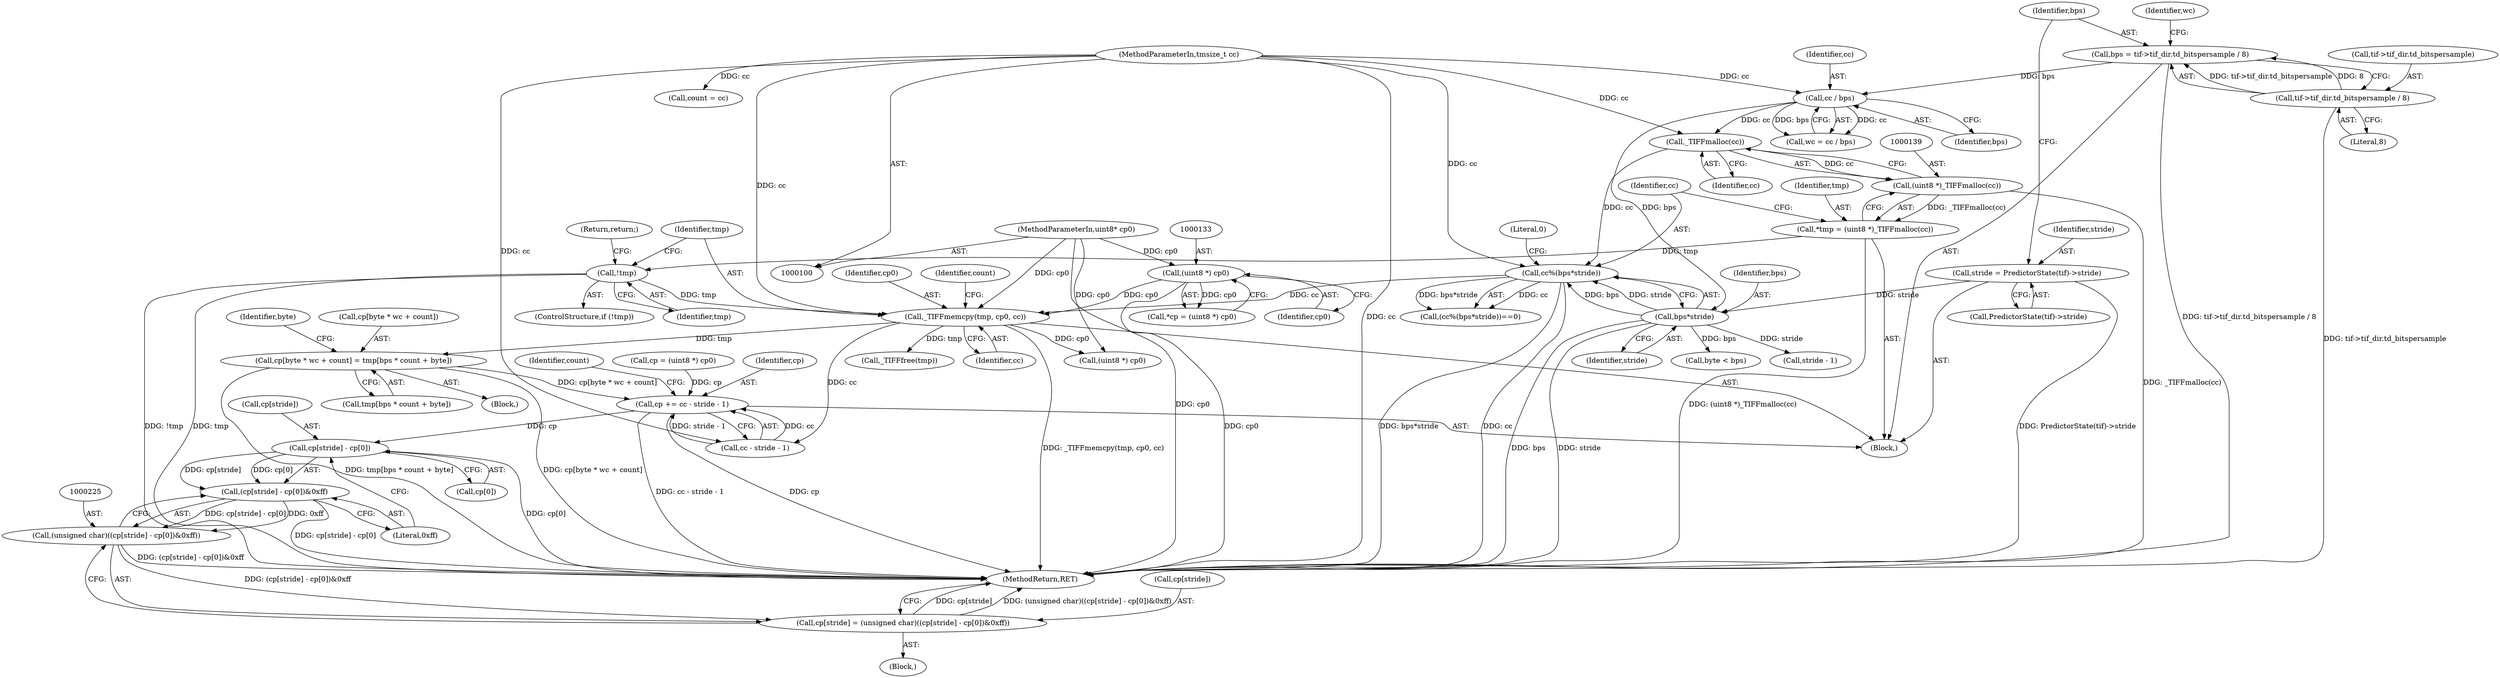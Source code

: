 digraph "1_libtiff_3ca657a8793dd011bf869695d72ad31c779c3cc1_4@array" {
"1000179" [label="(Call,cp[byte * wc + count] = tmp[bps * count + byte])"];
"1000154" [label="(Call,_TIFFmemcpy(tmp, cp0, cc))"];
"1000151" [label="(Call,!tmp)"];
"1000136" [label="(Call,*tmp = (uint8 *)_TIFFmalloc(cc))"];
"1000138" [label="(Call,(uint8 *)_TIFFmalloc(cc))"];
"1000140" [label="(Call,_TIFFmalloc(cc))"];
"1000125" [label="(Call,cc / bps)"];
"1000103" [label="(MethodParameterIn,tmsize_t cc)"];
"1000113" [label="(Call,bps = tif->tif_dir.td_bitspersample / 8)"];
"1000115" [label="(Call,tif->tif_dir.td_bitspersample / 8)"];
"1000132" [label="(Call,(uint8 *) cp0)"];
"1000102" [label="(MethodParameterIn,uint8* cp0)"];
"1000144" [label="(Call,cc%(bps*stride))"];
"1000146" [label="(Call,bps*stride)"];
"1000106" [label="(Call,stride = PredictorState(tif)->stride)"];
"1000201" [label="(Call,cp += cc - stride - 1)"];
"1000227" [label="(Call,cp[stride] - cp[0])"];
"1000226" [label="(Call,(cp[stride] - cp[0])&0xff)"];
"1000224" [label="(Call,(unsigned char)((cp[stride] - cp[0])&0xff))"];
"1000220" [label="(Call,cp[stride] = (unsigned char)((cp[stride] - cp[0])&0xff))"];
"1000187" [label="(Call,tmp[bps * count + byte])"];
"1000123" [label="(Call,wc = cc / bps)"];
"1000113" [label="(Call,bps = tif->tif_dir.td_bitspersample / 8)"];
"1000146" [label="(Call,bps*stride)"];
"1000203" [label="(Call,cc - stride - 1)"];
"1000145" [label="(Identifier,cc)"];
"1000130" [label="(Call,*cp = (uint8 *) cp0)"];
"1000226" [label="(Call,(cp[stride] - cp[0])&0xff)"];
"1000140" [label="(Call,_TIFFmalloc(cc))"];
"1000209" [label="(Call,count = cc)"];
"1000115" [label="(Call,tif->tif_dir.td_bitspersample / 8)"];
"1000235" [label="(MethodReturn,RET)"];
"1000224" [label="(Call,(unsigned char)((cp[stride] - cp[0])&0xff))"];
"1000137" [label="(Identifier,tmp)"];
"1000234" [label="(Literal,0xff)"];
"1000150" [label="(ControlStructure,if (!tmp))"];
"1000221" [label="(Call,cp[stride])"];
"1000155" [label="(Identifier,tmp)"];
"1000121" [label="(Literal,8)"];
"1000144" [label="(Call,cc%(bps*stride))"];
"1000218" [label="(Block,)"];
"1000124" [label="(Identifier,wc)"];
"1000136" [label="(Call,*tmp = (uint8 *)_TIFFmalloc(cc))"];
"1000177" [label="(Identifier,byte)"];
"1000152" [label="(Identifier,tmp)"];
"1000114" [label="(Identifier,bps)"];
"1000126" [label="(Identifier,cc)"];
"1000143" [label="(Call,(cc%(bps*stride))==0)"];
"1000116" [label="(Call,tif->tif_dir.td_bitspersample)"];
"1000180" [label="(Call,cp[byte * wc + count])"];
"1000134" [label="(Identifier,cp0)"];
"1000147" [label="(Identifier,bps)"];
"1000127" [label="(Identifier,bps)"];
"1000194" [label="(Call,_TIFFfree(tmp))"];
"1000148" [label="(Identifier,stride)"];
"1000198" [label="(Call,(uint8 *) cp0)"];
"1000125" [label="(Call,cc / bps)"];
"1000138" [label="(Call,(uint8 *)_TIFFmalloc(cc))"];
"1000132" [label="(Call,(uint8 *) cp0)"];
"1000108" [label="(Call,PredictorState(tif)->stride)"];
"1000178" [label="(Block,)"];
"1000196" [label="(Call,cp = (uint8 *) cp0)"];
"1000227" [label="(Call,cp[stride] - cp[0])"];
"1000220" [label="(Call,cp[stride] = (unsigned char)((cp[stride] - cp[0])&0xff))"];
"1000157" [label="(Identifier,cc)"];
"1000106" [label="(Call,stride = PredictorState(tif)->stride)"];
"1000153" [label="(Return,return;)"];
"1000231" [label="(Call,cp[0])"];
"1000103" [label="(MethodParameterIn,tmsize_t cc)"];
"1000173" [label="(Call,byte < bps)"];
"1000156" [label="(Identifier,cp0)"];
"1000149" [label="(Literal,0)"];
"1000179" [label="(Call,cp[byte * wc + count] = tmp[bps * count + byte])"];
"1000151" [label="(Call,!tmp)"];
"1000205" [label="(Call,stride - 1)"];
"1000141" [label="(Identifier,cc)"];
"1000107" [label="(Identifier,stride)"];
"1000202" [label="(Identifier,cp)"];
"1000154" [label="(Call,_TIFFmemcpy(tmp, cp0, cc))"];
"1000201" [label="(Call,cp += cc - stride - 1)"];
"1000160" [label="(Identifier,count)"];
"1000104" [label="(Block,)"];
"1000102" [label="(MethodParameterIn,uint8* cp0)"];
"1000210" [label="(Identifier,count)"];
"1000228" [label="(Call,cp[stride])"];
"1000179" -> "1000178"  [label="AST: "];
"1000179" -> "1000187"  [label="CFG: "];
"1000180" -> "1000179"  [label="AST: "];
"1000187" -> "1000179"  [label="AST: "];
"1000177" -> "1000179"  [label="CFG: "];
"1000179" -> "1000235"  [label="DDG: tmp[bps * count + byte]"];
"1000179" -> "1000235"  [label="DDG: cp[byte * wc + count]"];
"1000154" -> "1000179"  [label="DDG: tmp"];
"1000179" -> "1000201"  [label="DDG: cp[byte * wc + count]"];
"1000154" -> "1000104"  [label="AST: "];
"1000154" -> "1000157"  [label="CFG: "];
"1000155" -> "1000154"  [label="AST: "];
"1000156" -> "1000154"  [label="AST: "];
"1000157" -> "1000154"  [label="AST: "];
"1000160" -> "1000154"  [label="CFG: "];
"1000154" -> "1000235"  [label="DDG: _TIFFmemcpy(tmp, cp0, cc)"];
"1000151" -> "1000154"  [label="DDG: tmp"];
"1000132" -> "1000154"  [label="DDG: cp0"];
"1000102" -> "1000154"  [label="DDG: cp0"];
"1000144" -> "1000154"  [label="DDG: cc"];
"1000103" -> "1000154"  [label="DDG: cc"];
"1000154" -> "1000194"  [label="DDG: tmp"];
"1000154" -> "1000198"  [label="DDG: cp0"];
"1000154" -> "1000203"  [label="DDG: cc"];
"1000151" -> "1000150"  [label="AST: "];
"1000151" -> "1000152"  [label="CFG: "];
"1000152" -> "1000151"  [label="AST: "];
"1000153" -> "1000151"  [label="CFG: "];
"1000155" -> "1000151"  [label="CFG: "];
"1000151" -> "1000235"  [label="DDG: !tmp"];
"1000151" -> "1000235"  [label="DDG: tmp"];
"1000136" -> "1000151"  [label="DDG: tmp"];
"1000136" -> "1000104"  [label="AST: "];
"1000136" -> "1000138"  [label="CFG: "];
"1000137" -> "1000136"  [label="AST: "];
"1000138" -> "1000136"  [label="AST: "];
"1000145" -> "1000136"  [label="CFG: "];
"1000136" -> "1000235"  [label="DDG: (uint8 *)_TIFFmalloc(cc)"];
"1000138" -> "1000136"  [label="DDG: _TIFFmalloc(cc)"];
"1000138" -> "1000140"  [label="CFG: "];
"1000139" -> "1000138"  [label="AST: "];
"1000140" -> "1000138"  [label="AST: "];
"1000138" -> "1000235"  [label="DDG: _TIFFmalloc(cc)"];
"1000140" -> "1000138"  [label="DDG: cc"];
"1000140" -> "1000141"  [label="CFG: "];
"1000141" -> "1000140"  [label="AST: "];
"1000125" -> "1000140"  [label="DDG: cc"];
"1000103" -> "1000140"  [label="DDG: cc"];
"1000140" -> "1000144"  [label="DDG: cc"];
"1000125" -> "1000123"  [label="AST: "];
"1000125" -> "1000127"  [label="CFG: "];
"1000126" -> "1000125"  [label="AST: "];
"1000127" -> "1000125"  [label="AST: "];
"1000123" -> "1000125"  [label="CFG: "];
"1000125" -> "1000123"  [label="DDG: cc"];
"1000125" -> "1000123"  [label="DDG: bps"];
"1000103" -> "1000125"  [label="DDG: cc"];
"1000113" -> "1000125"  [label="DDG: bps"];
"1000125" -> "1000146"  [label="DDG: bps"];
"1000103" -> "1000100"  [label="AST: "];
"1000103" -> "1000235"  [label="DDG: cc"];
"1000103" -> "1000144"  [label="DDG: cc"];
"1000103" -> "1000203"  [label="DDG: cc"];
"1000103" -> "1000209"  [label="DDG: cc"];
"1000113" -> "1000104"  [label="AST: "];
"1000113" -> "1000115"  [label="CFG: "];
"1000114" -> "1000113"  [label="AST: "];
"1000115" -> "1000113"  [label="AST: "];
"1000124" -> "1000113"  [label="CFG: "];
"1000113" -> "1000235"  [label="DDG: tif->tif_dir.td_bitspersample / 8"];
"1000115" -> "1000113"  [label="DDG: tif->tif_dir.td_bitspersample"];
"1000115" -> "1000113"  [label="DDG: 8"];
"1000115" -> "1000121"  [label="CFG: "];
"1000116" -> "1000115"  [label="AST: "];
"1000121" -> "1000115"  [label="AST: "];
"1000115" -> "1000235"  [label="DDG: tif->tif_dir.td_bitspersample"];
"1000132" -> "1000130"  [label="AST: "];
"1000132" -> "1000134"  [label="CFG: "];
"1000133" -> "1000132"  [label="AST: "];
"1000134" -> "1000132"  [label="AST: "];
"1000130" -> "1000132"  [label="CFG: "];
"1000132" -> "1000235"  [label="DDG: cp0"];
"1000132" -> "1000130"  [label="DDG: cp0"];
"1000102" -> "1000132"  [label="DDG: cp0"];
"1000102" -> "1000100"  [label="AST: "];
"1000102" -> "1000235"  [label="DDG: cp0"];
"1000102" -> "1000198"  [label="DDG: cp0"];
"1000144" -> "1000143"  [label="AST: "];
"1000144" -> "1000146"  [label="CFG: "];
"1000145" -> "1000144"  [label="AST: "];
"1000146" -> "1000144"  [label="AST: "];
"1000149" -> "1000144"  [label="CFG: "];
"1000144" -> "1000235"  [label="DDG: cc"];
"1000144" -> "1000235"  [label="DDG: bps*stride"];
"1000144" -> "1000143"  [label="DDG: cc"];
"1000144" -> "1000143"  [label="DDG: bps*stride"];
"1000146" -> "1000144"  [label="DDG: bps"];
"1000146" -> "1000144"  [label="DDG: stride"];
"1000146" -> "1000148"  [label="CFG: "];
"1000147" -> "1000146"  [label="AST: "];
"1000148" -> "1000146"  [label="AST: "];
"1000146" -> "1000235"  [label="DDG: stride"];
"1000146" -> "1000235"  [label="DDG: bps"];
"1000106" -> "1000146"  [label="DDG: stride"];
"1000146" -> "1000173"  [label="DDG: bps"];
"1000146" -> "1000205"  [label="DDG: stride"];
"1000106" -> "1000104"  [label="AST: "];
"1000106" -> "1000108"  [label="CFG: "];
"1000107" -> "1000106"  [label="AST: "];
"1000108" -> "1000106"  [label="AST: "];
"1000114" -> "1000106"  [label="CFG: "];
"1000106" -> "1000235"  [label="DDG: PredictorState(tif)->stride"];
"1000201" -> "1000104"  [label="AST: "];
"1000201" -> "1000203"  [label="CFG: "];
"1000202" -> "1000201"  [label="AST: "];
"1000203" -> "1000201"  [label="AST: "];
"1000210" -> "1000201"  [label="CFG: "];
"1000201" -> "1000235"  [label="DDG: cc - stride - 1"];
"1000201" -> "1000235"  [label="DDG: cp"];
"1000203" -> "1000201"  [label="DDG: cc"];
"1000203" -> "1000201"  [label="DDG: stride - 1"];
"1000196" -> "1000201"  [label="DDG: cp"];
"1000201" -> "1000227"  [label="DDG: cp"];
"1000227" -> "1000226"  [label="AST: "];
"1000227" -> "1000231"  [label="CFG: "];
"1000228" -> "1000227"  [label="AST: "];
"1000231" -> "1000227"  [label="AST: "];
"1000234" -> "1000227"  [label="CFG: "];
"1000227" -> "1000235"  [label="DDG: cp[0]"];
"1000227" -> "1000226"  [label="DDG: cp[stride]"];
"1000227" -> "1000226"  [label="DDG: cp[0]"];
"1000226" -> "1000224"  [label="AST: "];
"1000226" -> "1000234"  [label="CFG: "];
"1000234" -> "1000226"  [label="AST: "];
"1000224" -> "1000226"  [label="CFG: "];
"1000226" -> "1000235"  [label="DDG: cp[stride] - cp[0]"];
"1000226" -> "1000224"  [label="DDG: cp[stride] - cp[0]"];
"1000226" -> "1000224"  [label="DDG: 0xff"];
"1000224" -> "1000220"  [label="AST: "];
"1000225" -> "1000224"  [label="AST: "];
"1000220" -> "1000224"  [label="CFG: "];
"1000224" -> "1000235"  [label="DDG: (cp[stride] - cp[0])&0xff"];
"1000224" -> "1000220"  [label="DDG: (cp[stride] - cp[0])&0xff"];
"1000220" -> "1000218"  [label="AST: "];
"1000221" -> "1000220"  [label="AST: "];
"1000235" -> "1000220"  [label="CFG: "];
"1000220" -> "1000235"  [label="DDG: cp[stride]"];
"1000220" -> "1000235"  [label="DDG: (unsigned char)((cp[stride] - cp[0])&0xff)"];
}
